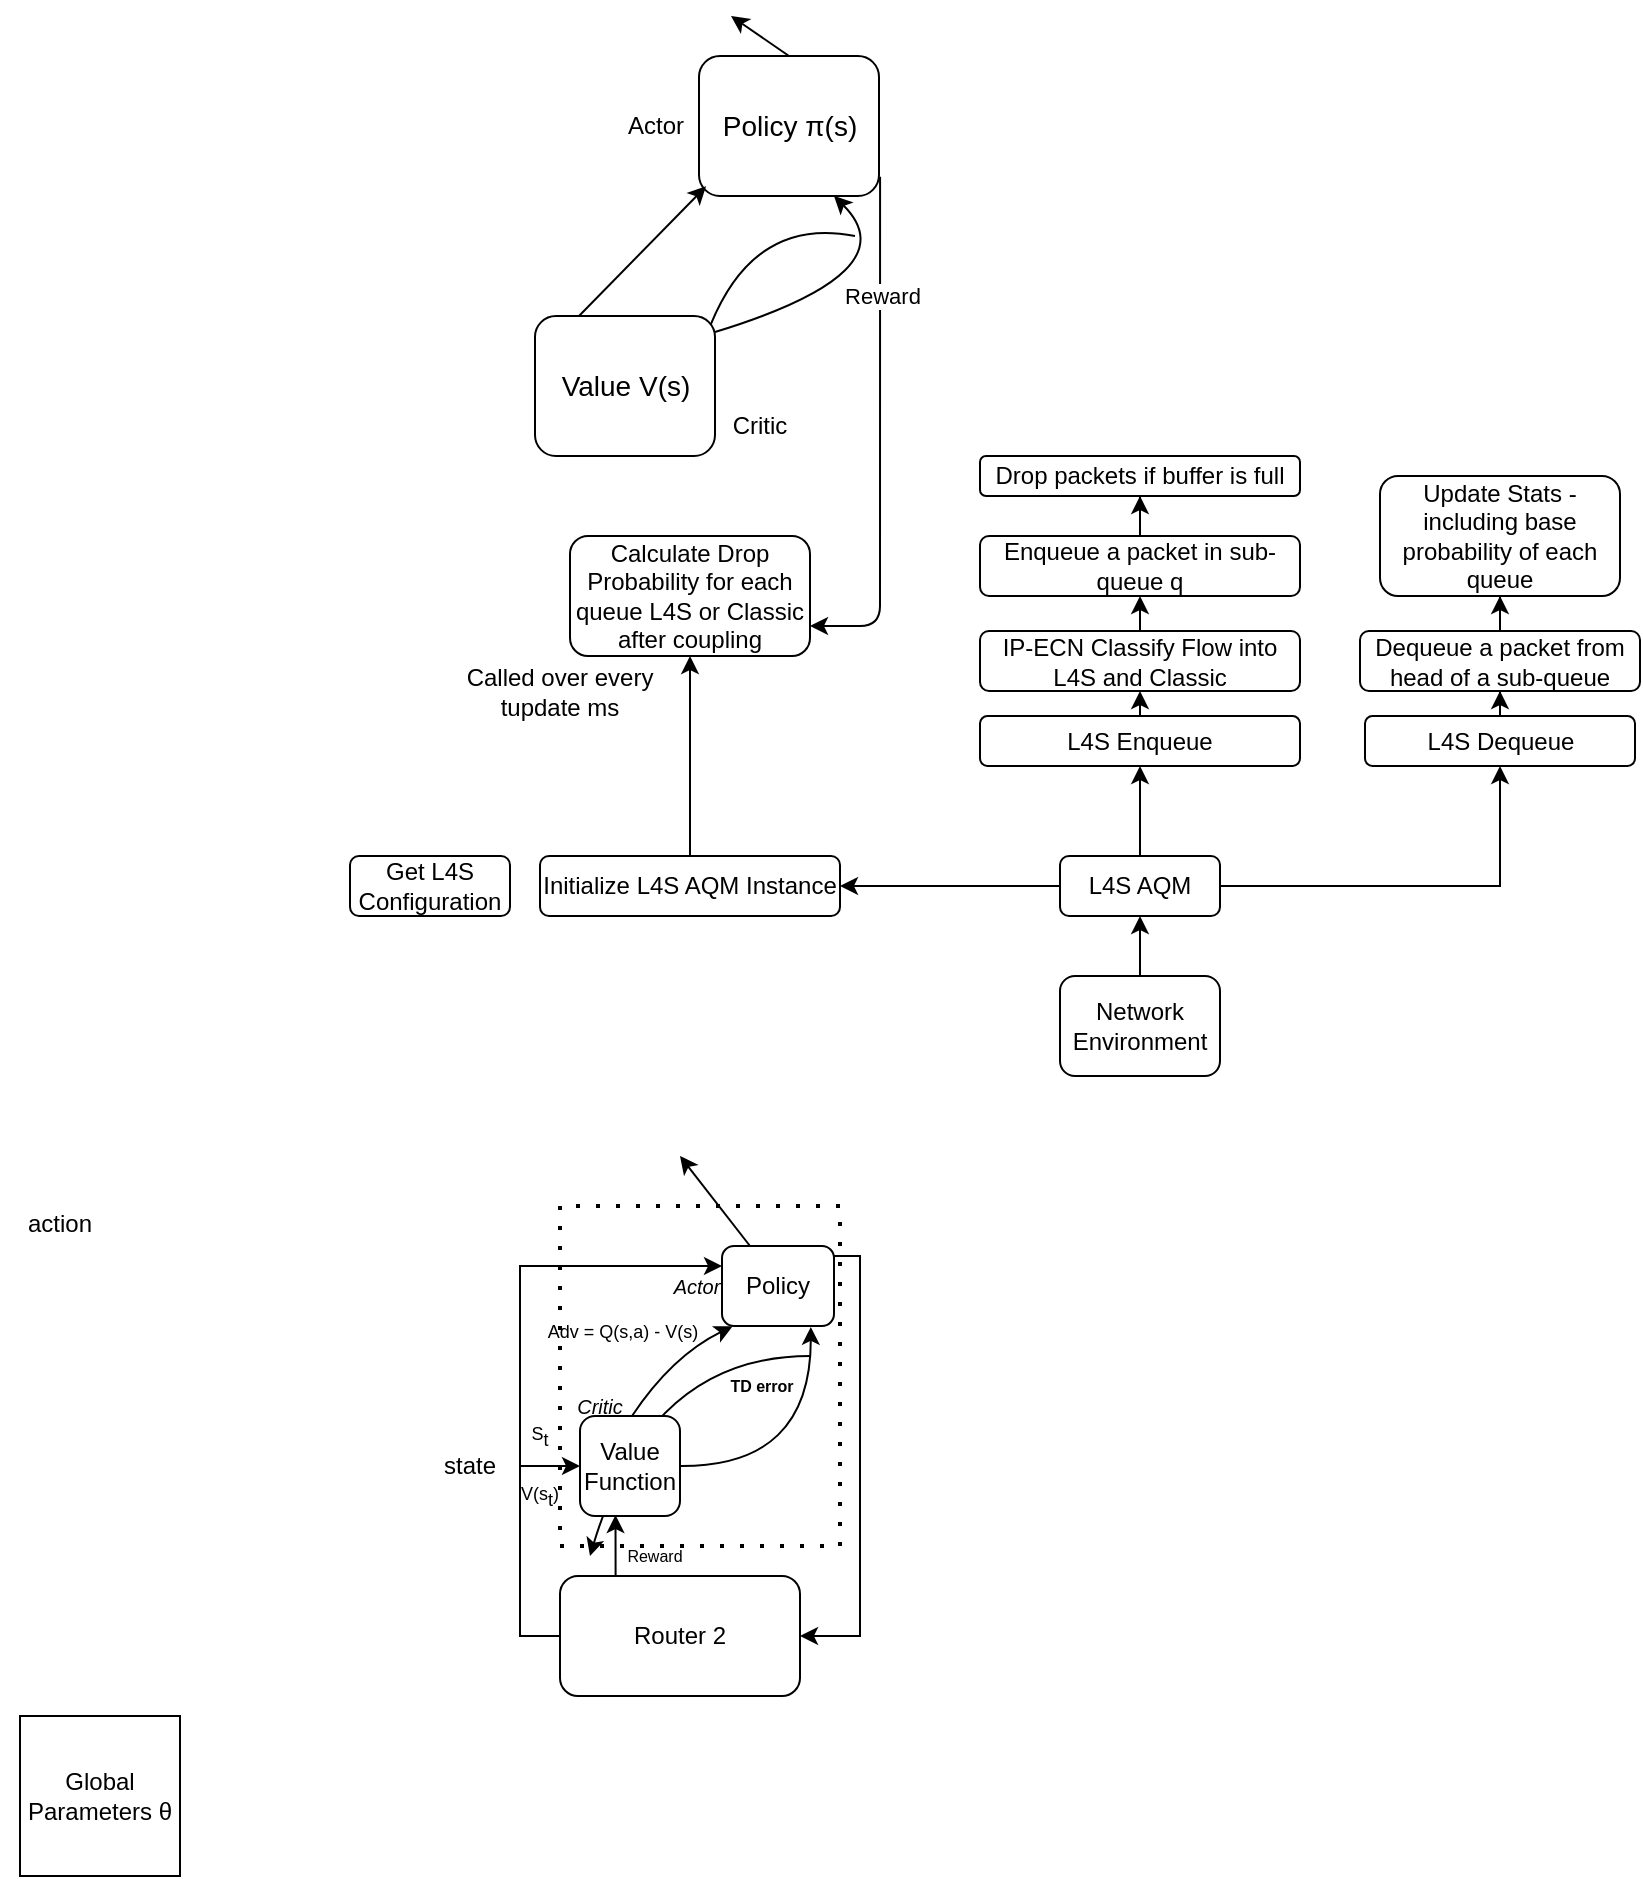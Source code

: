 <mxfile version="24.5.2" type="device">
  <diagram name="Page-1" id="ThGVcTv6Rneue8k59k8M">
    <mxGraphModel dx="1845" dy="515" grid="1" gridSize="10" guides="1" tooltips="1" connect="1" arrows="1" fold="1" page="1" pageScale="1" pageWidth="827" pageHeight="1169" background="none" math="0" shadow="0">
      <root>
        <mxCell id="0" />
        <mxCell id="1" parent="0" />
        <mxCell id="eYUPpmFHqzpojE2skQQ4-54" style="edgeStyle=orthogonalEdgeStyle;rounded=0;orthogonalLoop=1;jettySize=auto;html=1;entryX=0.5;entryY=1;entryDx=0;entryDy=0;" edge="1" parent="1" source="E5vrX9dujn3w_KabcVko-2" target="E5vrX9dujn3w_KabcVko-9">
          <mxGeometry relative="1" as="geometry" />
        </mxCell>
        <mxCell id="eYUPpmFHqzpojE2skQQ4-55" style="edgeStyle=orthogonalEdgeStyle;rounded=0;orthogonalLoop=1;jettySize=auto;html=1;" edge="1" parent="1" source="E5vrX9dujn3w_KabcVko-2" target="zYL4b-B8g1KOYWPoWz04-5">
          <mxGeometry relative="1" as="geometry" />
        </mxCell>
        <mxCell id="eYUPpmFHqzpojE2skQQ4-65" style="edgeStyle=orthogonalEdgeStyle;rounded=0;orthogonalLoop=1;jettySize=auto;html=1;entryX=1;entryY=0.5;entryDx=0;entryDy=0;" edge="1" parent="1" source="E5vrX9dujn3w_KabcVko-2" target="E5vrX9dujn3w_KabcVko-5">
          <mxGeometry relative="1" as="geometry" />
        </mxCell>
        <mxCell id="E5vrX9dujn3w_KabcVko-2" value="L4S AQM" style="rounded=1;whiteSpace=wrap;html=1;" parent="1" vertex="1">
          <mxGeometry x="460" y="460" width="80" height="30" as="geometry" />
        </mxCell>
        <mxCell id="E5vrX9dujn3w_KabcVko-4" style="edgeStyle=orthogonalEdgeStyle;rounded=0;orthogonalLoop=1;jettySize=auto;html=1;" parent="1" source="E5vrX9dujn3w_KabcVko-3" target="E5vrX9dujn3w_KabcVko-2" edge="1">
          <mxGeometry relative="1" as="geometry" />
        </mxCell>
        <mxCell id="E5vrX9dujn3w_KabcVko-3" value="Network Environment" style="rounded=1;whiteSpace=wrap;html=1;" parent="1" vertex="1">
          <mxGeometry x="460" y="520" width="80" height="50" as="geometry" />
        </mxCell>
        <mxCell id="eYUPpmFHqzpojE2skQQ4-66" style="edgeStyle=orthogonalEdgeStyle;rounded=0;orthogonalLoop=1;jettySize=auto;html=1;entryX=0.5;entryY=1;entryDx=0;entryDy=0;" edge="1" parent="1" source="E5vrX9dujn3w_KabcVko-5" target="zYL4b-B8g1KOYWPoWz04-3">
          <mxGeometry relative="1" as="geometry" />
        </mxCell>
        <mxCell id="E5vrX9dujn3w_KabcVko-5" value="Initialize L4S AQM Instance" style="rounded=1;whiteSpace=wrap;html=1;" parent="1" vertex="1">
          <mxGeometry x="200" y="460" width="150" height="30" as="geometry" />
        </mxCell>
        <mxCell id="E5vrX9dujn3w_KabcVko-7" value="Get L4S Configuration" style="rounded=1;whiteSpace=wrap;html=1;" parent="1" vertex="1">
          <mxGeometry x="105" y="460" width="80" height="30" as="geometry" />
        </mxCell>
        <mxCell id="eYUPpmFHqzpojE2skQQ4-58" style="edgeStyle=orthogonalEdgeStyle;rounded=0;orthogonalLoop=1;jettySize=auto;html=1;exitX=0.5;exitY=0;exitDx=0;exitDy=0;entryX=0.5;entryY=1;entryDx=0;entryDy=0;" edge="1" parent="1" source="E5vrX9dujn3w_KabcVko-10" target="zYL4b-B8g1KOYWPoWz04-1">
          <mxGeometry relative="1" as="geometry" />
        </mxCell>
        <mxCell id="E5vrX9dujn3w_KabcVko-10" value="IP-ECN Classify Flow into L4S and Classic" style="rounded=1;whiteSpace=wrap;html=1;" parent="1" vertex="1">
          <mxGeometry x="420" y="347.5" width="160" height="30" as="geometry" />
        </mxCell>
        <mxCell id="eYUPpmFHqzpojE2skQQ4-60" style="edgeStyle=orthogonalEdgeStyle;rounded=0;orthogonalLoop=1;jettySize=auto;html=1;exitX=0.5;exitY=0;exitDx=0;exitDy=0;" edge="1" parent="1" source="zYL4b-B8g1KOYWPoWz04-1" target="zYL4b-B8g1KOYWPoWz04-2">
          <mxGeometry relative="1" as="geometry" />
        </mxCell>
        <mxCell id="zYL4b-B8g1KOYWPoWz04-1" value="Enqueue a packet in sub-queue q" style="rounded=1;whiteSpace=wrap;html=1;" parent="1" vertex="1">
          <mxGeometry x="420" y="300" width="160" height="30" as="geometry" />
        </mxCell>
        <mxCell id="zYL4b-B8g1KOYWPoWz04-2" value="Drop packets if buffer is full" style="rounded=1;whiteSpace=wrap;html=1;fontSize=12;" parent="1" vertex="1">
          <mxGeometry x="420" y="260" width="160" height="20" as="geometry" />
        </mxCell>
        <mxCell id="zYL4b-B8g1KOYWPoWz04-3" value="Calculate Drop Probability for each queue L4S or Classic after coupling" style="rounded=1;whiteSpace=wrap;html=1;" parent="1" vertex="1">
          <mxGeometry x="215" y="300" width="120" height="60" as="geometry" />
        </mxCell>
        <mxCell id="zYL4b-B8g1KOYWPoWz04-4" value="Called over every tupdate ms" style="text;html=1;align=center;verticalAlign=middle;whiteSpace=wrap;rounded=0;" parent="1" vertex="1">
          <mxGeometry x="160" y="362.5" width="100" height="30" as="geometry" />
        </mxCell>
        <mxCell id="zYL4b-B8g1KOYWPoWz04-16" style="edgeStyle=orthogonalEdgeStyle;rounded=0;orthogonalLoop=1;jettySize=auto;html=1;" parent="1" source="zYL4b-B8g1KOYWPoWz04-5" target="zYL4b-B8g1KOYWPoWz04-6" edge="1">
          <mxGeometry relative="1" as="geometry" />
        </mxCell>
        <mxCell id="zYL4b-B8g1KOYWPoWz04-5" value="L4S Dequeue" style="rounded=1;whiteSpace=wrap;html=1;" parent="1" vertex="1">
          <mxGeometry x="612.5" y="390" width="135" height="25" as="geometry" />
        </mxCell>
        <mxCell id="Fi-NjW9-c_K33PUsc-ZF-8" style="edgeStyle=orthogonalEdgeStyle;rounded=0;orthogonalLoop=1;jettySize=auto;html=1;" parent="1" source="zYL4b-B8g1KOYWPoWz04-6" target="zYL4b-B8g1KOYWPoWz04-7" edge="1">
          <mxGeometry relative="1" as="geometry" />
        </mxCell>
        <mxCell id="zYL4b-B8g1KOYWPoWz04-6" value="Dequeue a packet from head of a sub-queue" style="rounded=1;whiteSpace=wrap;html=1;" parent="1" vertex="1">
          <mxGeometry x="610" y="347.5" width="140" height="30" as="geometry" />
        </mxCell>
        <mxCell id="zYL4b-B8g1KOYWPoWz04-7" value="Update Stats - including base probability of each queue" style="rounded=1;whiteSpace=wrap;html=1;" parent="1" vertex="1">
          <mxGeometry x="620" y="270" width="120" height="60" as="geometry" />
        </mxCell>
        <mxCell id="eYUPpmFHqzpojE2skQQ4-1" value="Value V(s)" style="rounded=1;whiteSpace=wrap;html=1;fontSize=14;" vertex="1" parent="1">
          <mxGeometry x="197.5" y="190" width="90" height="70" as="geometry" />
        </mxCell>
        <mxCell id="eYUPpmFHqzpojE2skQQ4-2" value="Policy&amp;nbsp;π(s)" style="rounded=1;whiteSpace=wrap;html=1;fontSize=14;" vertex="1" parent="1">
          <mxGeometry x="279.5" y="60" width="90" height="70" as="geometry" />
        </mxCell>
        <mxCell id="eYUPpmFHqzpojE2skQQ4-4" value="" style="endArrow=classic;html=1;rounded=0;entryX=0.75;entryY=1;entryDx=0;entryDy=0;curved=1;" edge="1" parent="1" target="eYUPpmFHqzpojE2skQQ4-2">
          <mxGeometry width="50" height="50" relative="1" as="geometry">
            <mxPoint x="287.5" y="198" as="sourcePoint" />
            <mxPoint x="337.5" y="148" as="targetPoint" />
            <Array as="points">
              <mxPoint x="385.5" y="168" />
            </Array>
          </mxGeometry>
        </mxCell>
        <mxCell id="eYUPpmFHqzpojE2skQQ4-5" value="" style="endArrow=classic;html=1;rounded=0;exitX=0.5;exitY=0;exitDx=0;exitDy=0;" edge="1" parent="1" source="eYUPpmFHqzpojE2skQQ4-2">
          <mxGeometry width="50" height="50" relative="1" as="geometry">
            <mxPoint x="205.5" y="50" as="sourcePoint" />
            <mxPoint x="295.5" y="40" as="targetPoint" />
          </mxGeometry>
        </mxCell>
        <mxCell id="eYUPpmFHqzpojE2skQQ4-13" value="" style="endArrow=none;html=1;rounded=0;endFill=0;curved=1;exitX=0.976;exitY=0.062;exitDx=0;exitDy=0;exitPerimeter=0;" edge="1" parent="1" source="eYUPpmFHqzpojE2skQQ4-1">
          <mxGeometry width="50" height="50" relative="1" as="geometry">
            <mxPoint x="287.5" y="200" as="sourcePoint" />
            <mxPoint x="357.5" y="150" as="targetPoint" />
            <Array as="points">
              <mxPoint x="307.5" y="140" />
            </Array>
          </mxGeometry>
        </mxCell>
        <mxCell id="eYUPpmFHqzpojE2skQQ4-14" value="Actor" style="text;html=1;align=center;verticalAlign=middle;whiteSpace=wrap;rounded=0;" vertex="1" parent="1">
          <mxGeometry x="227.5" y="80" width="60" height="30" as="geometry" />
        </mxCell>
        <mxCell id="eYUPpmFHqzpojE2skQQ4-15" value="Critic" style="text;html=1;align=center;verticalAlign=middle;whiteSpace=wrap;rounded=0;" vertex="1" parent="1">
          <mxGeometry x="279.5" y="230" width="60" height="30" as="geometry" />
        </mxCell>
        <mxCell id="eYUPpmFHqzpojE2skQQ4-22" value="" style="endArrow=classic;html=1;rounded=0;entryX=0.039;entryY=0.931;entryDx=0;entryDy=0;entryPerimeter=0;" edge="1" parent="1" target="eYUPpmFHqzpojE2skQQ4-2">
          <mxGeometry width="50" height="50" relative="1" as="geometry">
            <mxPoint x="219.5" y="190" as="sourcePoint" />
            <mxPoint x="269.5" y="140" as="targetPoint" />
          </mxGeometry>
        </mxCell>
        <mxCell id="eYUPpmFHqzpojE2skQQ4-25" style="edgeStyle=orthogonalEdgeStyle;rounded=1;orthogonalLoop=1;jettySize=auto;html=1;exitX=1;exitY=0.75;exitDx=0;exitDy=0;entryX=1.006;entryY=0.863;entryDx=0;entryDy=0;entryPerimeter=0;startArrow=classic;startFill=1;endArrow=none;endFill=0;curved=0;" edge="1" parent="1" source="zYL4b-B8g1KOYWPoWz04-3" target="eYUPpmFHqzpojE2skQQ4-2">
          <mxGeometry relative="1" as="geometry">
            <Array as="points">
              <mxPoint x="370" y="345" />
            </Array>
          </mxGeometry>
        </mxCell>
        <mxCell id="eYUPpmFHqzpojE2skQQ4-26" value="Reward" style="edgeLabel;html=1;align=center;verticalAlign=middle;resizable=0;points=[];" vertex="1" connectable="0" parent="eYUPpmFHqzpojE2skQQ4-25">
          <mxGeometry x="0.54" y="-1" relative="1" as="geometry">
            <mxPoint as="offset" />
          </mxGeometry>
        </mxCell>
        <mxCell id="eYUPpmFHqzpojE2skQQ4-31" value="action" style="text;html=1;align=center;verticalAlign=middle;whiteSpace=wrap;rounded=0;" vertex="1" parent="1">
          <mxGeometry x="-70" y="629" width="60" height="30" as="geometry" />
        </mxCell>
        <mxCell id="eYUPpmFHqzpojE2skQQ4-32" value="Global Parameters&amp;nbsp;θ" style="whiteSpace=wrap;html=1;aspect=fixed;" vertex="1" parent="1">
          <mxGeometry x="-60" y="890" width="80" height="80" as="geometry" />
        </mxCell>
        <mxCell id="eYUPpmFHqzpojE2skQQ4-33" style="edgeStyle=orthogonalEdgeStyle;rounded=0;orthogonalLoop=1;jettySize=auto;html=1;exitX=0;exitY=0.5;exitDx=0;exitDy=0;entryX=0;entryY=0.25;entryDx=0;entryDy=0;" edge="1" parent="1" source="eYUPpmFHqzpojE2skQQ4-34" target="eYUPpmFHqzpojE2skQQ4-45">
          <mxGeometry relative="1" as="geometry" />
        </mxCell>
        <mxCell id="eYUPpmFHqzpojE2skQQ4-34" value="Router 2" style="rounded=1;whiteSpace=wrap;html=1;" vertex="1" parent="1">
          <mxGeometry x="210" y="820" width="120" height="60" as="geometry" />
        </mxCell>
        <mxCell id="eYUPpmFHqzpojE2skQQ4-35" style="edgeStyle=orthogonalEdgeStyle;rounded=0;orthogonalLoop=1;jettySize=auto;html=1;exitX=0;exitY=0.5;exitDx=0;exitDy=0;endArrow=none;endFill=0;startArrow=classic;startFill=1;" edge="1" parent="1">
          <mxGeometry relative="1" as="geometry">
            <mxPoint x="190" y="765" as="targetPoint" />
            <mxPoint x="220" y="765" as="sourcePoint" />
          </mxGeometry>
        </mxCell>
        <mxCell id="eYUPpmFHqzpojE2skQQ4-36" style="rounded=0;orthogonalLoop=1;jettySize=auto;html=1;exitX=1;exitY=0.5;exitDx=0;exitDy=0;entryX=0.793;entryY=1.011;entryDx=0;entryDy=0;edgeStyle=orthogonalEdgeStyle;curved=1;entryPerimeter=0;" edge="1" parent="1" target="eYUPpmFHqzpojE2skQQ4-45">
          <mxGeometry relative="1" as="geometry">
            <mxPoint x="270" y="765" as="sourcePoint" />
          </mxGeometry>
        </mxCell>
        <mxCell id="eYUPpmFHqzpojE2skQQ4-37" style="edgeStyle=orthogonalEdgeStyle;rounded=0;orthogonalLoop=1;jettySize=auto;html=1;entryX=1;entryY=0.5;entryDx=0;entryDy=0;exitX=1;exitY=0.5;exitDx=0;exitDy=0;" edge="1" parent="1" source="eYUPpmFHqzpojE2skQQ4-45" target="eYUPpmFHqzpojE2skQQ4-34">
          <mxGeometry relative="1" as="geometry">
            <Array as="points">
              <mxPoint x="360" y="660" />
              <mxPoint x="360" y="850" />
            </Array>
          </mxGeometry>
        </mxCell>
        <mxCell id="eYUPpmFHqzpojE2skQQ4-38" value="V(s&lt;sub style=&quot;font-size: 9px;&quot;&gt;t&lt;/sub&gt;)" style="text;html=1;align=center;verticalAlign=middle;whiteSpace=wrap;rounded=0;fontSize=9;" vertex="1" parent="1">
          <mxGeometry x="185" y="770" width="30" height="20" as="geometry" />
        </mxCell>
        <mxCell id="eYUPpmFHqzpojE2skQQ4-39" value="S&lt;sub style=&quot;font-size: 9px;&quot;&gt;t&lt;/sub&gt;" style="text;html=1;align=center;verticalAlign=middle;whiteSpace=wrap;rounded=0;fontSize=9;" vertex="1" parent="1">
          <mxGeometry x="190" y="740" width="20" height="20" as="geometry" />
        </mxCell>
        <mxCell id="eYUPpmFHqzpojE2skQQ4-40" value="" style="endArrow=classic;html=1;rounded=0;exitX=0.25;exitY=0;exitDx=0;exitDy=0;" edge="1" parent="1" source="eYUPpmFHqzpojE2skQQ4-45">
          <mxGeometry width="50" height="50" relative="1" as="geometry">
            <mxPoint x="190" y="630" as="sourcePoint" />
            <mxPoint x="270" y="610" as="targetPoint" />
          </mxGeometry>
        </mxCell>
        <mxCell id="eYUPpmFHqzpojE2skQQ4-41" style="edgeStyle=orthogonalEdgeStyle;rounded=0;orthogonalLoop=1;jettySize=auto;html=1;exitX=0.25;exitY=0;exitDx=0;exitDy=0;entryX=0.355;entryY=0.99;entryDx=0;entryDy=0;entryPerimeter=0;" edge="1" parent="1" source="eYUPpmFHqzpojE2skQQ4-34">
          <mxGeometry relative="1" as="geometry">
            <mxPoint x="237.75" y="789.5" as="targetPoint" />
          </mxGeometry>
        </mxCell>
        <mxCell id="eYUPpmFHqzpojE2skQQ4-42" value="Reward" style="text;html=1;align=center;verticalAlign=middle;whiteSpace=wrap;rounded=0;fontSize=8;" vertex="1" parent="1">
          <mxGeometry x="235" y="800" width="45" height="20" as="geometry" />
        </mxCell>
        <mxCell id="eYUPpmFHqzpojE2skQQ4-43" value="state" style="text;html=1;align=center;verticalAlign=middle;whiteSpace=wrap;rounded=0;" vertex="1" parent="1">
          <mxGeometry x="150" y="755" width="30" height="20" as="geometry" />
        </mxCell>
        <mxCell id="eYUPpmFHqzpojE2skQQ4-44" value="" style="swimlane;startSize=0;dashed=1;dashPattern=1 4;rounded=1;strokeWidth=2;" vertex="1" parent="1">
          <mxGeometry x="210" y="635" width="140" height="170" as="geometry" />
        </mxCell>
        <mxCell id="eYUPpmFHqzpojE2skQQ4-45" value="Policy" style="rounded=1;whiteSpace=wrap;html=1;" vertex="1" parent="eYUPpmFHqzpojE2skQQ4-44">
          <mxGeometry x="81" y="20" width="56" height="40" as="geometry" />
        </mxCell>
        <mxCell id="eYUPpmFHqzpojE2skQQ4-46" value="Critic" style="text;html=1;align=center;verticalAlign=middle;whiteSpace=wrap;rounded=0;fontSize=10;fontStyle=2" vertex="1" parent="eYUPpmFHqzpojE2skQQ4-44">
          <mxGeometry x="5" y="95" width="30" height="10" as="geometry" />
        </mxCell>
        <mxCell id="eYUPpmFHqzpojE2skQQ4-47" value="" style="endArrow=classic;html=1;rounded=0;curved=1;" edge="1" parent="eYUPpmFHqzpojE2skQQ4-44">
          <mxGeometry width="50" height="50" relative="1" as="geometry">
            <mxPoint x="125" y="75" as="sourcePoint" />
            <mxPoint x="15" y="175" as="targetPoint" />
            <Array as="points">
              <mxPoint x="45" y="75" />
            </Array>
          </mxGeometry>
        </mxCell>
        <mxCell id="eYUPpmFHqzpojE2skQQ4-48" value="TD error" style="text;html=1;align=center;verticalAlign=middle;whiteSpace=wrap;rounded=0;fontSize=8;fontStyle=1" vertex="1" parent="eYUPpmFHqzpojE2skQQ4-44">
          <mxGeometry x="81" y="85" width="40" height="10" as="geometry" />
        </mxCell>
        <mxCell id="eYUPpmFHqzpojE2skQQ4-49" value="&lt;span style=&quot;font-weight: normal; font-size: 9px;&quot;&gt;Adv = Q(s,a) - V(s)&lt;/span&gt;" style="text;html=1;align=center;verticalAlign=middle;whiteSpace=wrap;rounded=0;fontSize=9;fontStyle=1" vertex="1" parent="eYUPpmFHqzpojE2skQQ4-44">
          <mxGeometry x="-8" y="55" width="79" height="15" as="geometry" />
        </mxCell>
        <mxCell id="eYUPpmFHqzpojE2skQQ4-50" value="Actor" style="text;html=1;align=center;verticalAlign=middle;whiteSpace=wrap;rounded=0;fontStyle=2;fontSize=10;" vertex="1" parent="eYUPpmFHqzpojE2skQQ4-44">
          <mxGeometry x="56" y="35" width="25" height="10" as="geometry" />
        </mxCell>
        <mxCell id="eYUPpmFHqzpojE2skQQ4-51" value="" style="endArrow=classic;html=1;rounded=0;entryX=0.094;entryY=1.004;entryDx=0;entryDy=0;entryPerimeter=0;curved=1;" edge="1" parent="eYUPpmFHqzpojE2skQQ4-44" target="eYUPpmFHqzpojE2skQQ4-45">
          <mxGeometry width="50" height="50" relative="1" as="geometry">
            <mxPoint x="36" y="105" as="sourcePoint" />
            <mxPoint x="86" y="55" as="targetPoint" />
            <Array as="points">
              <mxPoint x="56" y="75" />
            </Array>
          </mxGeometry>
        </mxCell>
        <mxCell id="eYUPpmFHqzpojE2skQQ4-52" value="Value Function" style="rounded=1;whiteSpace=wrap;html=1;" vertex="1" parent="1">
          <mxGeometry x="220" y="740" width="50" height="50" as="geometry" />
        </mxCell>
        <mxCell id="eYUPpmFHqzpojE2skQQ4-57" style="edgeStyle=orthogonalEdgeStyle;rounded=0;orthogonalLoop=1;jettySize=auto;html=1;exitX=0.5;exitY=0;exitDx=0;exitDy=0;entryX=0.5;entryY=1;entryDx=0;entryDy=0;" edge="1" parent="1" source="E5vrX9dujn3w_KabcVko-9" target="E5vrX9dujn3w_KabcVko-10">
          <mxGeometry relative="1" as="geometry" />
        </mxCell>
        <mxCell id="E5vrX9dujn3w_KabcVko-9" value="L4S Enqueue" style="rounded=1;whiteSpace=wrap;html=1;" parent="1" vertex="1">
          <mxGeometry x="420" y="390" width="160" height="25" as="geometry" />
        </mxCell>
      </root>
    </mxGraphModel>
  </diagram>
</mxfile>
